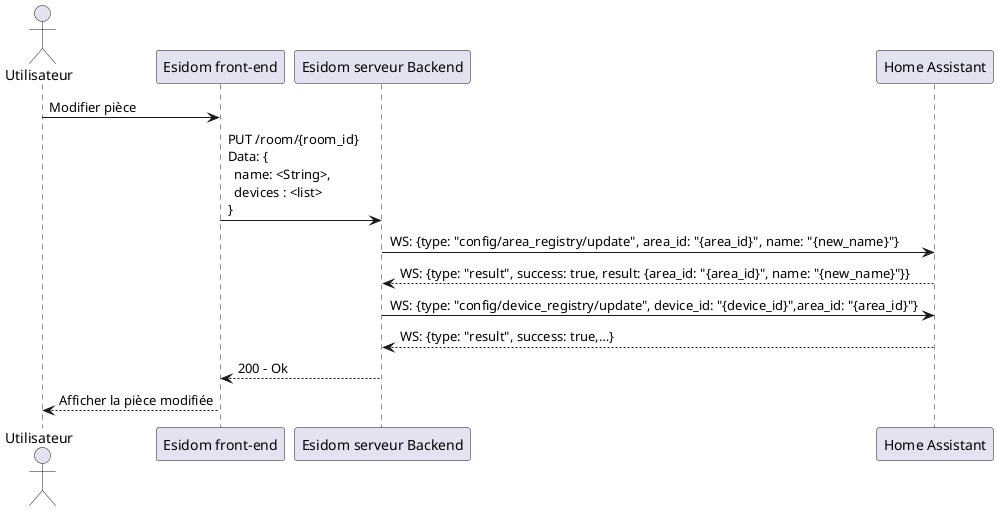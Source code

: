 @startuml modifier pièce

actor "Utilisateur" as u
participant "Esidom front-end" as fe
participant "Esidom serveur Backend" as m
participant "Home Assistant" as ha

u -> fe: Modifier pièce
fe -> m: PUT /room/{room_id}\n\
Data: {\n\
  name: <String>,\n\
  devices : <list>\n\
}
m -> ha: WS: {type: "config/area_registry/update", area_id: "{area_id}", name: "{new_name}"}
ha --> m: WS: {type: "result", success: true, result: {area_id: "{area_id}", name: "{new_name}"}}
m -> ha: WS: {type: "config/device_registry/update", device_id: "{device_id}",area_id: "{area_id}"}
ha --> m: WS: {type: "result", success: true,…}
m --> fe: 200 - Ok
fe --> u: Afficher la pièce modifiée

@enduml